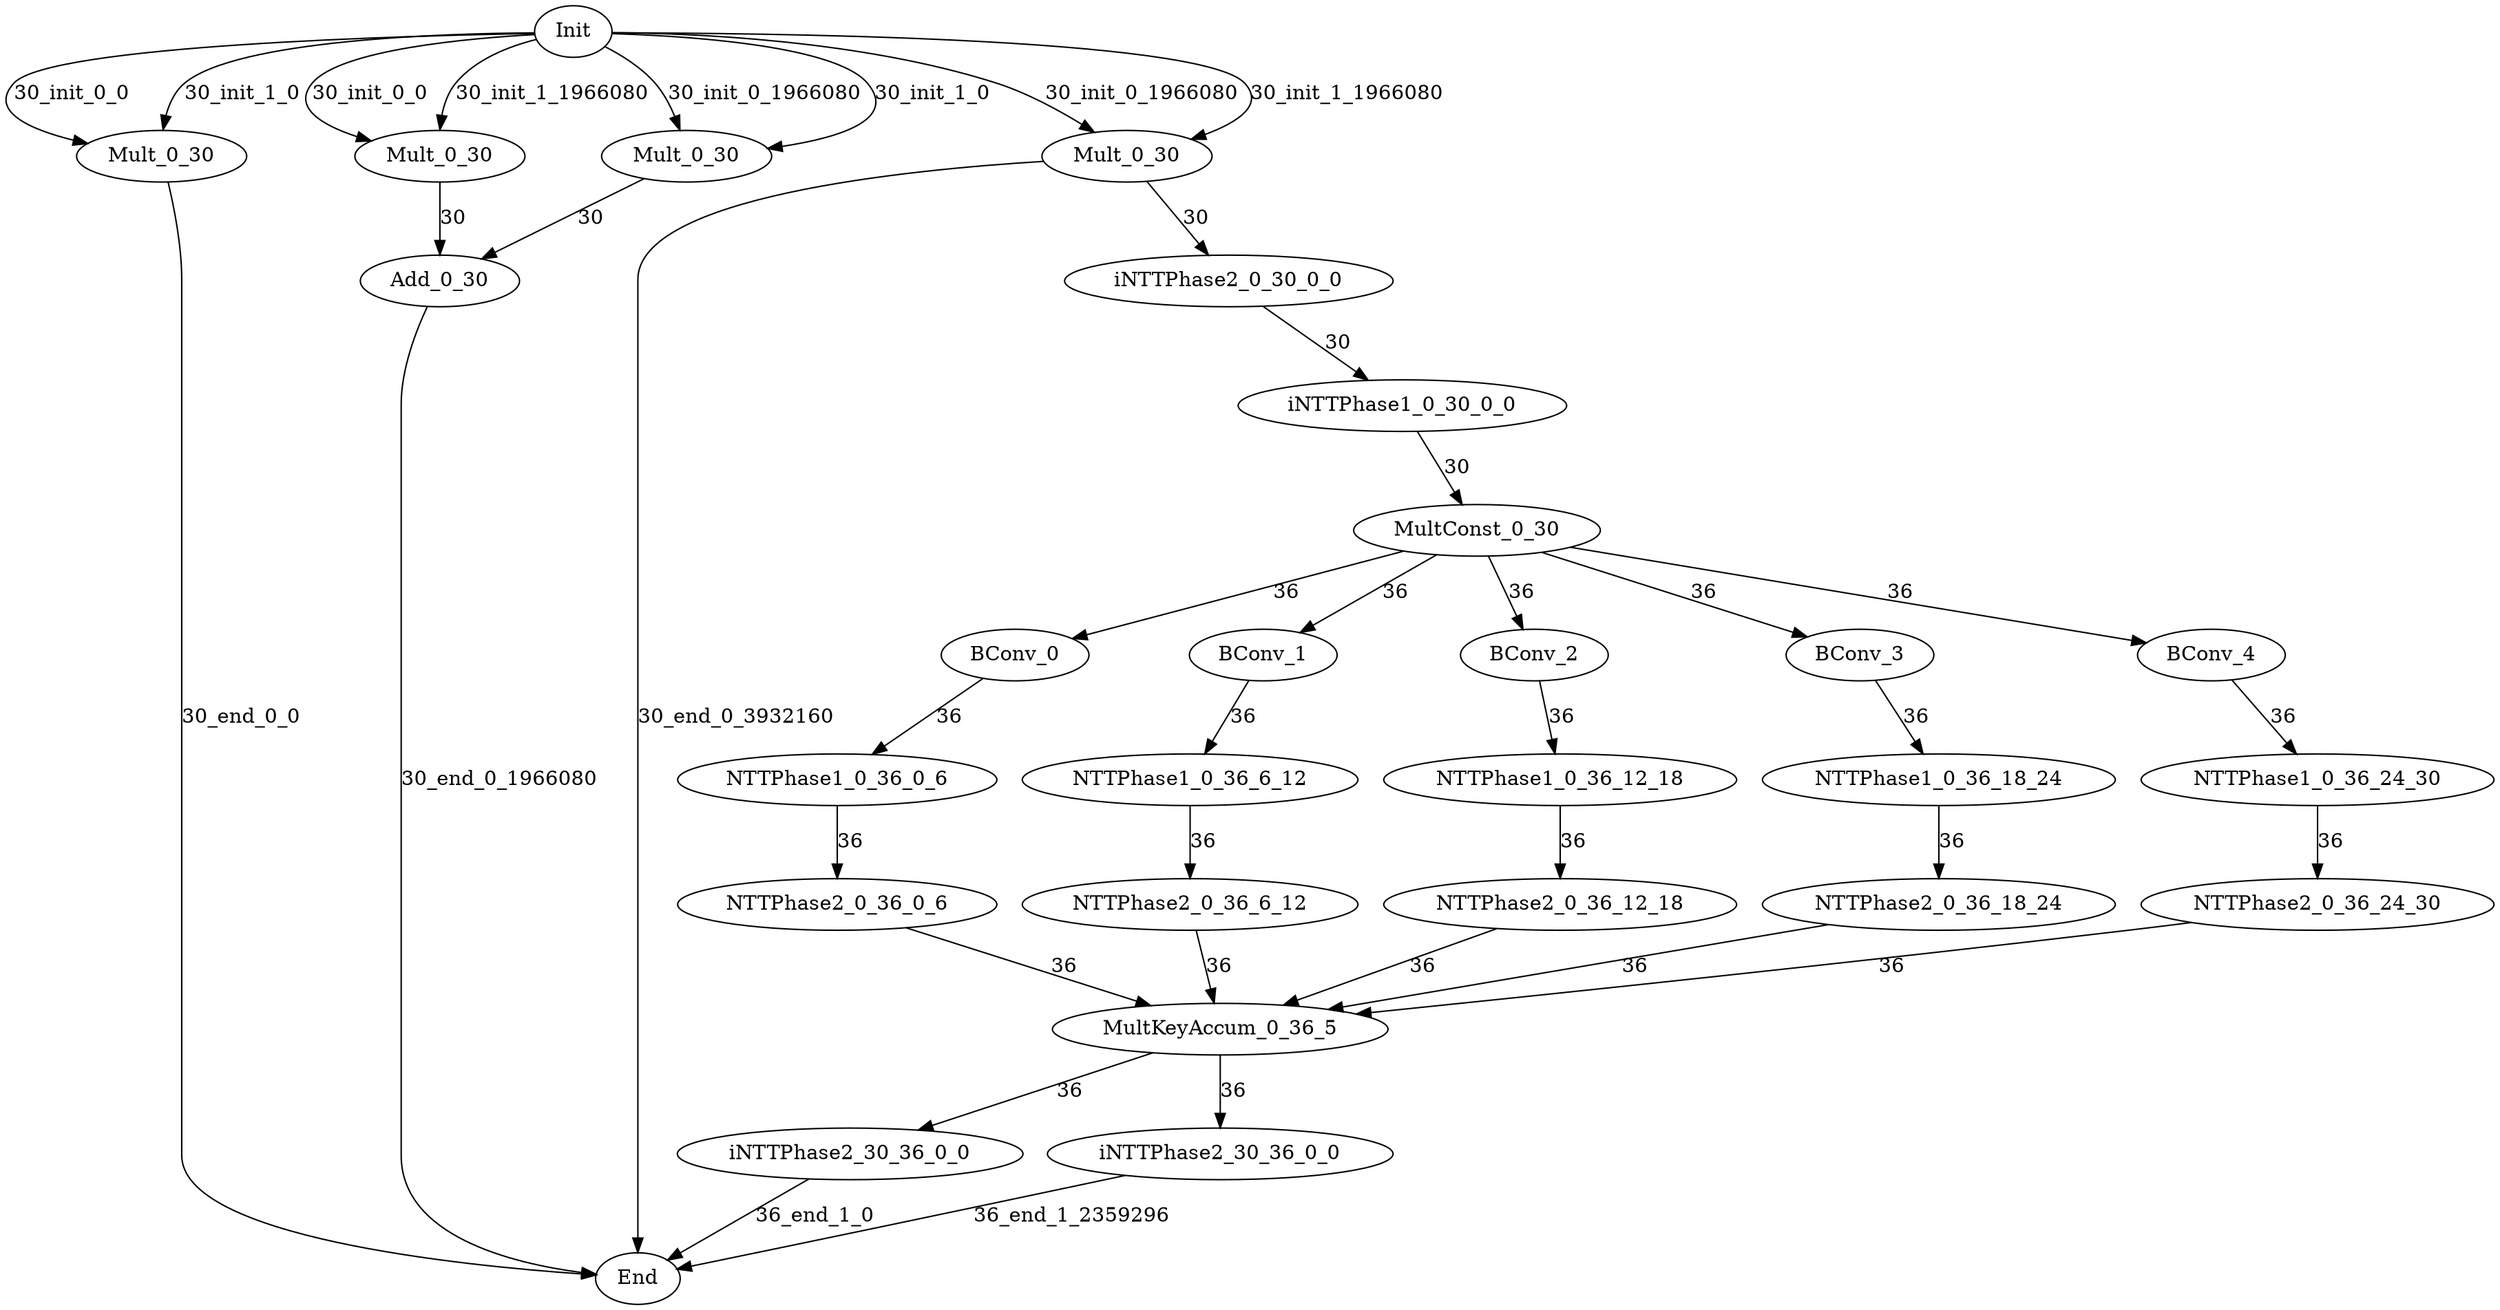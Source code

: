 digraph {
	graph [bb="0,0,1734.5,906"];
	node [label="\N"];
	init	[height=0.5,
		label=Init,
		pos="395.69,888",
		width=0.75];
	MultAxAx	[height=0.5,
		label=Mult_0_30,
		pos="108.69,801",
		width=1.6429];
	init -> MultAxAx	[label="30_init_0_0",
		lp="46.193,844.5",
		pos="e,57.138,809.9 368.74,886.64 284.48,885.22 30.147,878.75 5.6926,852 -12.054,832.59 16.058,819.89 47.366,812.14"];
	init -> MultAxAx	[label="30_init_1_0",
		lp="165.19,844.5",
		pos="e,109.67,819.43 368.61,887.07 307.49,886.69 161.32,882.52 124.69,852 117.92,846.36 113.98,837.85 111.7,829.44"];
	MultAxBx	[height=0.5,
		label=Mult_0_30,
		pos="302.69,801",
		width=1.6429];
	init -> MultAxBx	[label="30_init_0_0",
		lp="254.19,844.5",
		pos="e,254.7,811.71 368.8,885.88 323.03,883.35 233.06,875.44 213.69,852 199.68,835.04 220.19,822.77 245.03,814.63"];
	init -> MultAxBx	[label="30_init_1_1966080",
		lp="381.19,844.5",
		pos="e,302.67,819.47 369.74,882.43 351.41,877.84 327.72,868.92 313.69,852 308.49,845.72 305.6,837.51 304.04,829.57"];
	MultBxAx	[height=0.5,
		label=Mult_0_30,
		pos="474.69,801",
		width=1.6429];
	init -> MultBxAx	[label="30_init_0_1966080",
		lp="530.19,844.5",
		pos="e,470,819.19 417.7,877.48 429.34,871.54 443.15,862.94 452.69,852 458.54,845.29 463.06,836.78 466.44,828.7"];
	init -> MultBxAx	[label="30_init_1_0",
		lp="647.19,844.5",
		pos="e,531.62,806.37 422.88,886.54 473.49,885.06 579.11,878.75 601.69,852 623.23,826.49 582.6,813.92 541.7,807.77"];
	MultBxBx	[height=0.5,
		label=Mult_0_30,
		pos="764.69,801",
		width=1.6429];
	init -> MultBxBx	[label="30_init_0_1966080",
		lp="786.19,844.5",
		pos="e,746.31,818.35 422.65,885.47 485.98,881.6 642.64,870.41 691.69,852 708.44,845.71 725.07,834.79 738.21,824.76"];
	init -> MultBxBx	[label="30_init_1_1966080",
		lp="930.19,844.5",
		pos="e,813.47,811.39 422.85,887.04 517.41,886.89 828.06,883.96 857.69,852 873.64,834.8 850.43,822.31 823.21,814.11"];
	end	[height=0.5,
		label=End,
		pos="440.69,18",
		width=0.81243];
	MultAxAx -> end	[label="30_end_0_0",
		lp="164.19,409.5",
		pos="e,411.63,20.558 113.2,782.88 117.29,765.81 122.69,738.78 122.69,715 122.69,715 122.69,715 122.69,104 122.69,46.879 316.61,27.136 \
401.59,21.227"];
	AddAxBx	[height=0.5,
		label=Add_0_30,
		pos="302.69,714",
		width=1.5346];
	AddAxBx -> end	[label="30_end_0_1966080",
		lp="344.19,366",
		pos="e,411.57,21.023 293.85,695.92 285.98,679.11 275.69,652.46 275.69,628 275.69,628 275.69,628 275.69,104 275.69,47.593 352.84,28.584 \
401.63,22.202"];
	MultAxBx -> AddAxBx	[label=30,
		lp="312.19,757.5",
		pos="e,302.69,732.18 302.69,782.8 302.69,771.16 302.69,755.55 302.69,742.24"];
	MultBxAx -> AddAxBx	[label=30,
		lp="409.19,757.5",
		pos="e,331.87,729.42 445.12,785.39 416.4,771.19 372.64,749.57 341.2,734.03"];
	MultBxBx -> end	[label="30_end_0_3932160",
		lp="509.19,409.5",
		pos="e,440.69,36.256 707.14,796.68 614.04,789.72 440.69,769.45 440.69,715 440.69,715 440.69,715 440.69,104 440.69,84.753 440.69,63.054 \
440.69,46.397"];
	iNTTP2	[height=0.5,
		label=iNTTPhase2_0_30_0_0,
		pos="818.69,714",
		width=3.1775];
	MultBxBx -> iNTTP2	[label=30,
		lp="804.19,757.5",
		pos="e,807.86,732.05 775.36,783.21 783.08,771.06 793.64,754.43 802.41,740.63"];
	INTT_Ax	[height=0.5,
		label=iNTTPhase2_30_36_0_0,
		pos="588.69,105",
		width=3.34];
	INTT_Ax -> end	[label="36_end_1_0",
		lp="564.19,61.5",
		pos="e,461.4,30.894 559.81,87.409 533.92,72.542 496.12,50.835 470.08,35.88"];
	MultKeyAccum	[height=0.5,
		label=MultKeyAccum_0_36_5,
		pos="846.69,192",
		width=3.2497];
	MultKeyAccum -> INTT_Ax	[label=36,
		lp="742.19,148.5",
		pos="e,636.26,121.67 799.67,175.51 756.39,161.25 692.07,140.06 645.84,124.83"];
	INTT_Bx	[height=0.5,
		label=iNTTPhase2_30_36_0_0,
		pos="846.69,105",
		width=3.34];
	MultKeyAccum -> INTT_Bx	[label=36,
		lp="856.19,148.5",
		pos="e,846.69,123.18 846.69,173.8 846.69,162.16 846.69,146.55 846.69,133.24"];
	NTTP20	[height=0.5,
		label=NTTPhase2_0_36_0_6,
		pos="579.69,279",
		width=3.0872];
	NTTP20 -> MultKeyAccum	[label=36,
		lp="738.19,235.5",
		pos="e,798.13,208.46 627.74,262.71 672.82,248.35 740.35,226.86 788.48,211.53"];
	NTTP10	[height=0.5,
		label=NTTPhase1_0_36_0_6,
		pos="579.69,366",
		width=3.0872];
	NTTP10 -> NTTP20	[label=36,
		lp="589.19,322.5",
		pos="e,579.69,297.18 579.69,347.8 579.69,336.16 579.69,320.55 579.69,307.24"];
	BConv0	[height=0.5,
		label=BConv_0,
		pos="678.69,453",
		width=1.4263];
	BConv0 -> NTTP10	[label=36,
		lp="644.19,409.5",
		pos="e,599.25,383.79 660.07,436.01 645.15,423.2 623.99,405.04 607.13,390.56"];
	ScaleForBConv	[height=0.5,
		label=MultConst_0_30,
		pos="974.69,540",
		width=2.3831];
	ScaleForBConv -> BConv0	[label=36,
		lp="853.19,496.5",
		pos="e,717.35,465.1 926.15,525.06 871.18,509.27 782.15,483.71 727.2,467.93"];
	BConv1	[height=0.5,
		label=BConv_1,
		pos="851.69,453",
		width=1.4263];
	ScaleForBConv -> BConv1	[label=36,
		lp="929.19,496.5",
		pos="e,874.09,469.48 950.98,522.61 931.47,509.13 903.67,489.92 882.45,475.26"];
	BConv2	[height=0.5,
		label=BConv_2,
		pos="1006.7,453",
		width=1.4263];
	ScaleForBConv -> BConv2	[label=36,
		lp="1001.2,496.5",
		pos="e,1000.3,470.89 981.17,521.8 985.62,509.97 991.62,494.03 996.69,480.58"];
	BConv3	[height=0.5,
		label=BConv_3,
		pos="1230.7,453",
		width=1.4263];
	ScaleForBConv -> BConv3	[label=36,
		lp="1127.2,496.5",
		pos="e,1194.6,465.98 1018.4,524.48 1064.8,509.08 1137.8,484.84 1185,469.19"];
	BConv4	[height=0.5,
		label=BConv_4,
		pos="1402.7,453",
		width=1.4263];
	ScaleForBConv -> BConv4	[label=36,
		lp="1223.2,496.5",
		pos="e,1359,462.67 1034.7,527.09 1118.4,510.46 1269,480.54 1349.2,464.63"];
	iNTTP1	[height=0.5,
		label=iNTTPhase1_0_30_0_0,
		pos="940.69,627",
		width=3.1775];
	iNTTP1 -> ScaleForBConv	[label=30,
		lp="969.19,583.5",
		pos="e,967.82,558.18 947.57,608.8 952.27,597.05 958.6,581.24 963.96,567.84"];
	iNTTP2 -> iNTTP1	[label=30,
		lp="896.19,670.5",
		pos="e,916.64,644.76 842.8,696.21 861.51,683.17 887.65,664.96 908.21,650.63"];
	NTTP21	[height=0.5,
		label=NTTPhase2_0_36_6_12,
		pos="825.69,279",
		width=3.2497];
	NTTP21 -> MultKeyAccum	[label=36,
		lp="846.19,235.5",
		pos="e,842.45,210.18 829.94,260.8 832.82,249.16 836.67,233.55 839.96,220.24"];
	NTTP11	[height=0.5,
		label=NTTPhase1_0_36_6_12,
		pos="825.69,366",
		width=3.2497];
	NTTP11 -> NTTP21	[label=36,
		lp="835.19,322.5",
		pos="e,825.69,297.18 825.69,347.8 825.69,336.16 825.69,320.55 825.69,307.24"];
	BConv1 -> NTTP11	[label=36,
		lp="849.19,409.5",
		pos="e,830.95,384.18 846.43,434.8 842.84,423.05 838,407.24 833.9,393.84"];
	NTTP22	[height=0.5,
		label=NTTPhase2_0_36_12_18,
		pos="1083.7,279",
		width=3.4122];
	NTTP22 -> MultKeyAccum	[label=36,
		lp="988.19,235.5",
		pos="e,890.78,208.81 1039.4,262.11 999.99,247.98 942.28,227.28 900.29,212.22"];
	NTTP12	[height=0.5,
		label=NTTPhase1_0_36_12_18,
		pos="1083.7,366",
		width=3.4122];
	NTTP12 -> NTTP22	[label=36,
		lp="1093.2,322.5",
		pos="e,1083.7,297.18 1083.7,347.8 1083.7,336.16 1083.7,320.55 1083.7,307.24"];
	BConv2 -> NTTP12	[label=36,
		lp="1059.2,409.5",
		pos="e,1068.4,383.92 1021.5,435.61 1032.9,423.07 1048.7,405.59 1061.6,391.41"];
	NTTP23	[height=0.5,
		label=NTTPhase2_0_36_18_24,
		pos="1347.7,279",
		width=3.4122];
	NTTP23 -> MultKeyAccum	[label=36,
		lp="1136.2,235.5",
		pos="e,922,205.78 1270.8,264.95 1179.3,249.42 1026.9,223.57 931.87,207.45"];
	NTTP13	[height=0.5,
		label=NTTPhase1_0_36_18_24,
		pos="1347.7,366",
		width=3.4122];
	NTTP13 -> NTTP23	[label=36,
		lp="1357.2,322.5",
		pos="e,1347.7,297.18 1347.7,347.8 1347.7,336.16 1347.7,320.55 1347.7,307.24"];
	BConv3 -> NTTP13	[label=36,
		lp="1305.2,409.5",
		pos="e,1324.4,383.95 1252.2,436.41 1270,423.41 1295.8,404.7 1316.1,389.98"];
	NTTP24	[height=0.5,
		label=NTTPhase2_0_36_24_30,
		pos="1611.7,279",
		width=3.4122];
	NTTP24 -> MultKeyAccum	[label=36,
		lp="1315.2,235.5",
		pos="e,941.67,202.57 1523.7,266.4 1509,264.54 1493.9,262.68 1479.7,261 1294,239.07 1077.3,216.43 951.68,203.59"];
	NTTP14	[height=0.5,
		label=NTTPhase1_0_36_24_30,
		pos="1611.7,366",
		width=3.4122];
	NTTP14 -> NTTP24	[label=36,
		lp="1621.2,322.5",
		pos="e,1611.7,297.18 1611.7,347.8 1611.7,336.16 1611.7,320.55 1611.7,307.24"];
	BConv4 -> NTTP14	[label=36,
		lp="1529.2,409.5",
		pos="e,1572,383.16 1434.9,438.91 1468.9,425.08 1522.9,403.12 1562.3,387.1"];
	INTT_Bx -> end	[label="36_end_1_2359296",
		lp="743.19,61.5",
		pos="e,467.92,24.607 780.3,89.925 732.8,79.87 667.32,66.046 609.69,54 564.37,44.527 512.19,33.739 477.95,26.674"];
}

